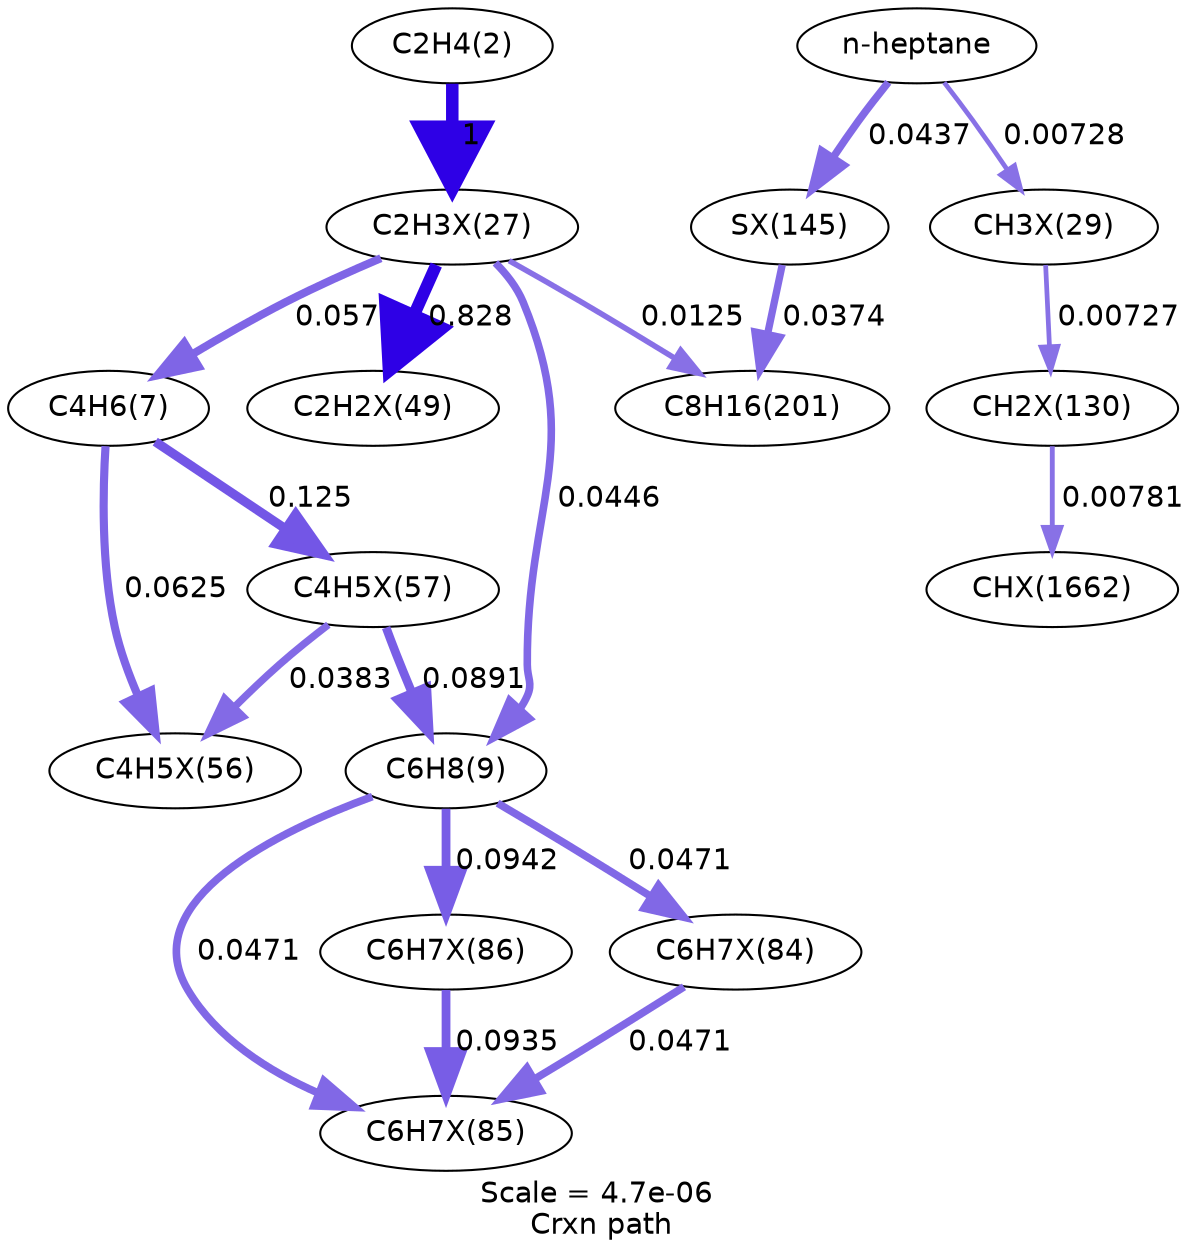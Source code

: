 digraph reaction_paths {
center=1;
s5 -> s32[fontname="Helvetica", style="setlinewidth(6)", arrowsize=3, color="0.7, 1.5, 0.9"
, label=" 1"];
s32 -> s8[fontname="Helvetica", style="setlinewidth(3.85)", arrowsize=1.92, color="0.7, 0.558, 0.9"
, label=" 0.0576"];
s32 -> s9[fontname="Helvetica", style="setlinewidth(3.65)", arrowsize=1.83, color="0.7, 0.545, 0.9"
, label=" 0.0446"];
s32 -> s20[fontname="Helvetica", style="setlinewidth(2.69)", arrowsize=1.35, color="0.7, 0.512, 0.9"
, label=" 0.0125"];
s32 -> s41[fontname="Helvetica", style="setlinewidth(5.86)", arrowsize=2.93, color="0.7, 1.33, 0.9"
, label=" 0.828"];
s8 -> s43[fontname="Helvetica", style="setlinewidth(4.43)", arrowsize=2.22, color="0.7, 0.625, 0.9"
, label=" 0.125"];
s8 -> s42[fontname="Helvetica", style="setlinewidth(3.91)", arrowsize=1.95, color="0.7, 0.563, 0.9"
, label=" 0.0625"];
s43 -> s9[fontname="Helvetica", style="setlinewidth(4.17)", arrowsize=2.09, color="0.7, 0.589, 0.9"
, label=" 0.0891"];
s43 -> s42[fontname="Helvetica", style="setlinewidth(3.54)", arrowsize=1.77, color="0.7, 0.538, 0.9"
, label=" 0.0383"];
s9 -> s49[fontname="Helvetica", style="setlinewidth(4.22)", arrowsize=2.11, color="0.7, 0.594, 0.9"
, label=" 0.0942"];
s9 -> s48[fontname="Helvetica", style="setlinewidth(3.69)", arrowsize=1.85, color="0.7, 0.547, 0.9"
, label=" 0.0471"];
s9 -> s47[fontname="Helvetica", style="setlinewidth(3.69)", arrowsize=1.85, color="0.7, 0.547, 0.9"
, label=" 0.0471"];
s0 -> s55[fontname="Helvetica", style="setlinewidth(3.64)", arrowsize=1.82, color="0.7, 0.544, 0.9"
, label=" 0.0437"];
s55 -> s20[fontname="Helvetica", style="setlinewidth(3.52)", arrowsize=1.76, color="0.7, 0.537, 0.9"
, label=" 0.0374"];
s49 -> s48[fontname="Helvetica", style="setlinewidth(4.21)", arrowsize=2.11, color="0.7, 0.594, 0.9"
, label=" 0.0935"];
s47 -> s48[fontname="Helvetica", style="setlinewidth(3.69)", arrowsize=1.85, color="0.7, 0.547, 0.9"
, label=" 0.0471"];
s0 -> s33[fontname="Helvetica", style="setlinewidth(2.28)", arrowsize=1.14, color="0.7, 0.507, 0.9"
, label=" 0.00728"];
s33 -> s52[fontname="Helvetica", style="setlinewidth(2.28)", arrowsize=1.14, color="0.7, 0.507, 0.9"
, label=" 0.00727"];
s52 -> s66[fontname="Helvetica", style="setlinewidth(2.34)", arrowsize=1.17, color="0.7, 0.508, 0.9"
, label=" 0.00781"];
s0 [ fontname="Helvetica", label="n-heptane"];
s5 [ fontname="Helvetica", label="C2H4(2)"];
s8 [ fontname="Helvetica", label="C4H6(7)"];
s9 [ fontname="Helvetica", label="C6H8(9)"];
s20 [ fontname="Helvetica", label="C8H16(201)"];
s32 [ fontname="Helvetica", label="C2H3X(27)"];
s33 [ fontname="Helvetica", label="CH3X(29)"];
s41 [ fontname="Helvetica", label="C2H2X(49)"];
s42 [ fontname="Helvetica", label="C4H5X(56)"];
s43 [ fontname="Helvetica", label="C4H5X(57)"];
s47 [ fontname="Helvetica", label="C6H7X(84)"];
s48 [ fontname="Helvetica", label="C6H7X(85)"];
s49 [ fontname="Helvetica", label="C6H7X(86)"];
s52 [ fontname="Helvetica", label="CH2X(130)"];
s55 [ fontname="Helvetica", label="SX(145)"];
s66 [ fontname="Helvetica", label="CHX(1662)"];
 label = "Scale = 4.7e-06\l Crxn path";
 fontname = "Helvetica";
}
